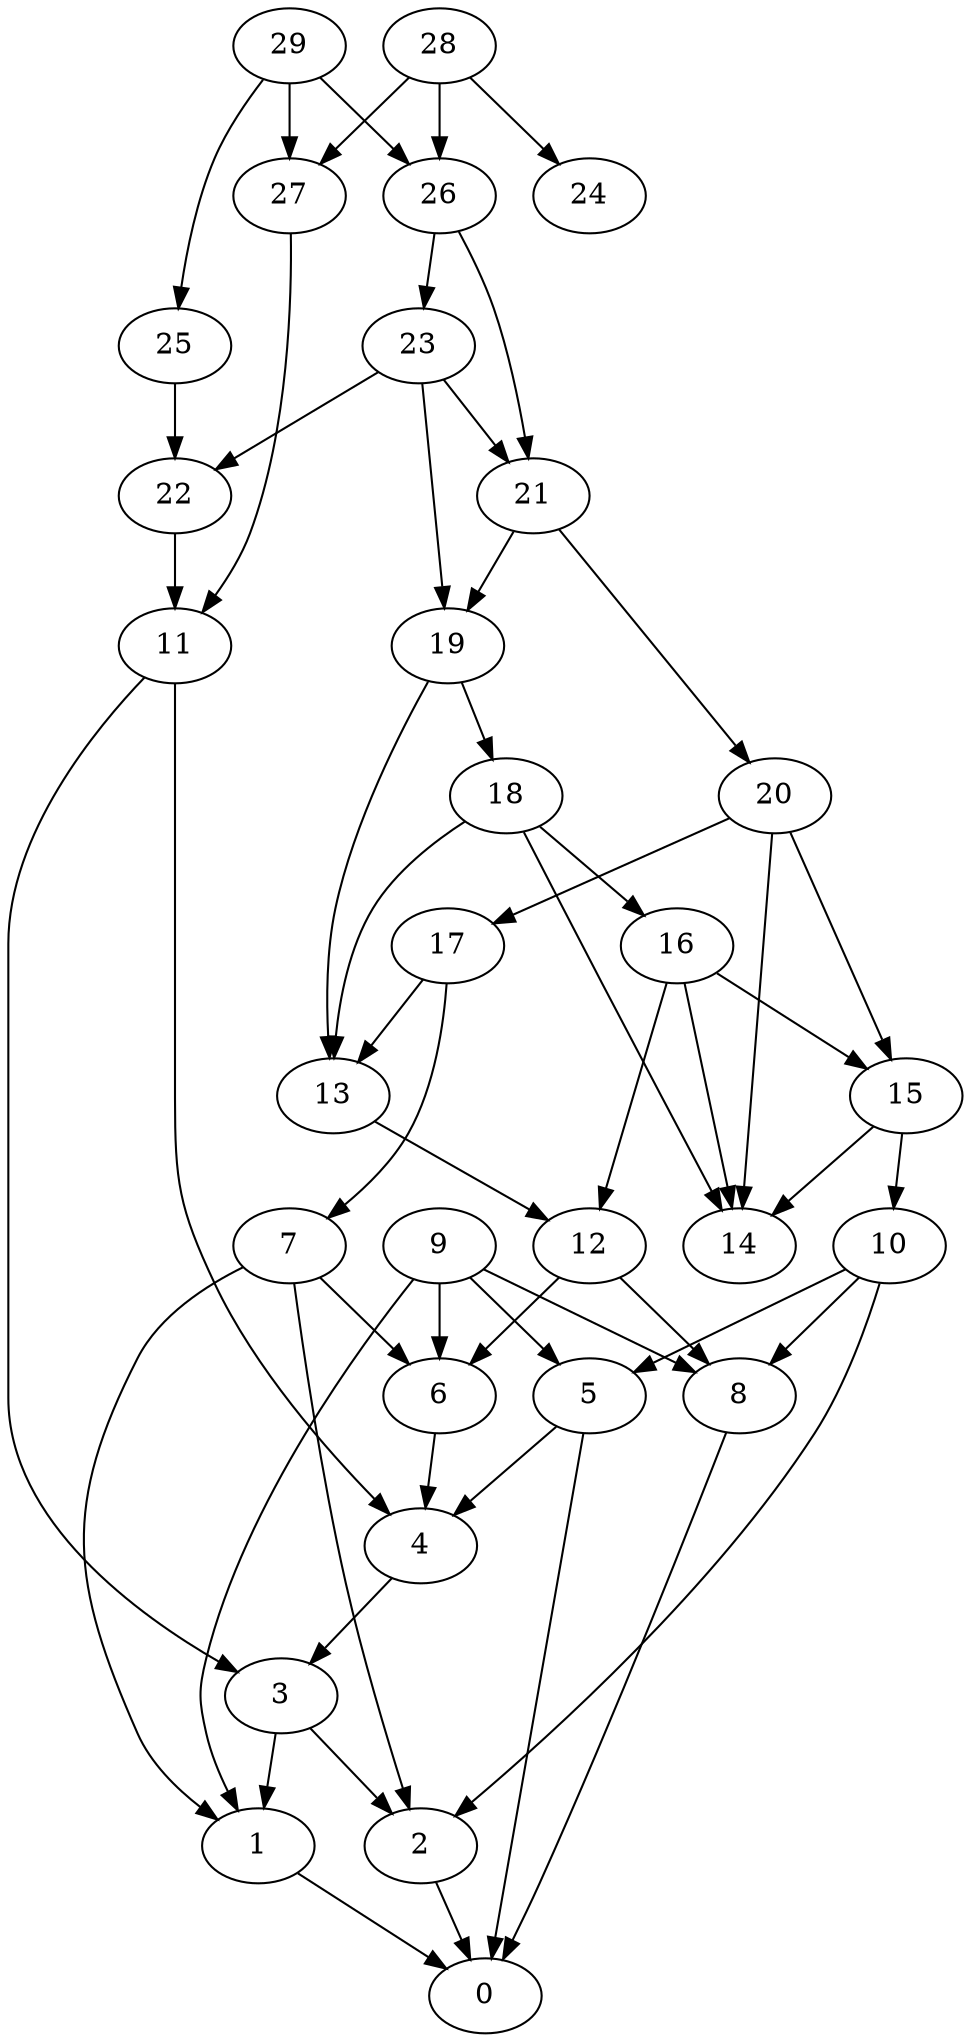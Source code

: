 digraph my_graph {
0 [label=0]
1 [label=1]
2 [label=2]
3 [label=3]
4 [label=4]
5 [label=5]
6 [label=6]
7 [label=7]
8 [label=8]
9 [label=9]
10 [label=10]
11 [label=11]
12 [label=12]
13 [label=13]
14 [label=14]
15 [label=15]
16 [label=16]
17 [label=17]
18 [label=18]
19 [label=19]
20 [label=20]
21 [label=21]
22 [label=22]
23 [label=23]
24 [label=24]
25 [label=25]
26 [label=26]
27 [label=27]
28 [label=28]
29 [label=29]
1->0
2->0
3->2
3->1
4->3
5->0
5->4
6->4
7->2
7->6
7->1
8->0
9->8
9->1
9->5
9->6
10->2
10->8
10->5
11->4
11->3
12->6
12->8
13->12
15->14
15->10
16->15
16->12
16->14
17->13
17->7
18->16
18->14
18->13
19->13
19->18
20->14
20->17
20->15
21->20
21->19
22->11
23->19
23->22
23->21
25->22
26->21
26->23
27->11
28->27
28->26
28->24
29->26
29->25
29->27
}